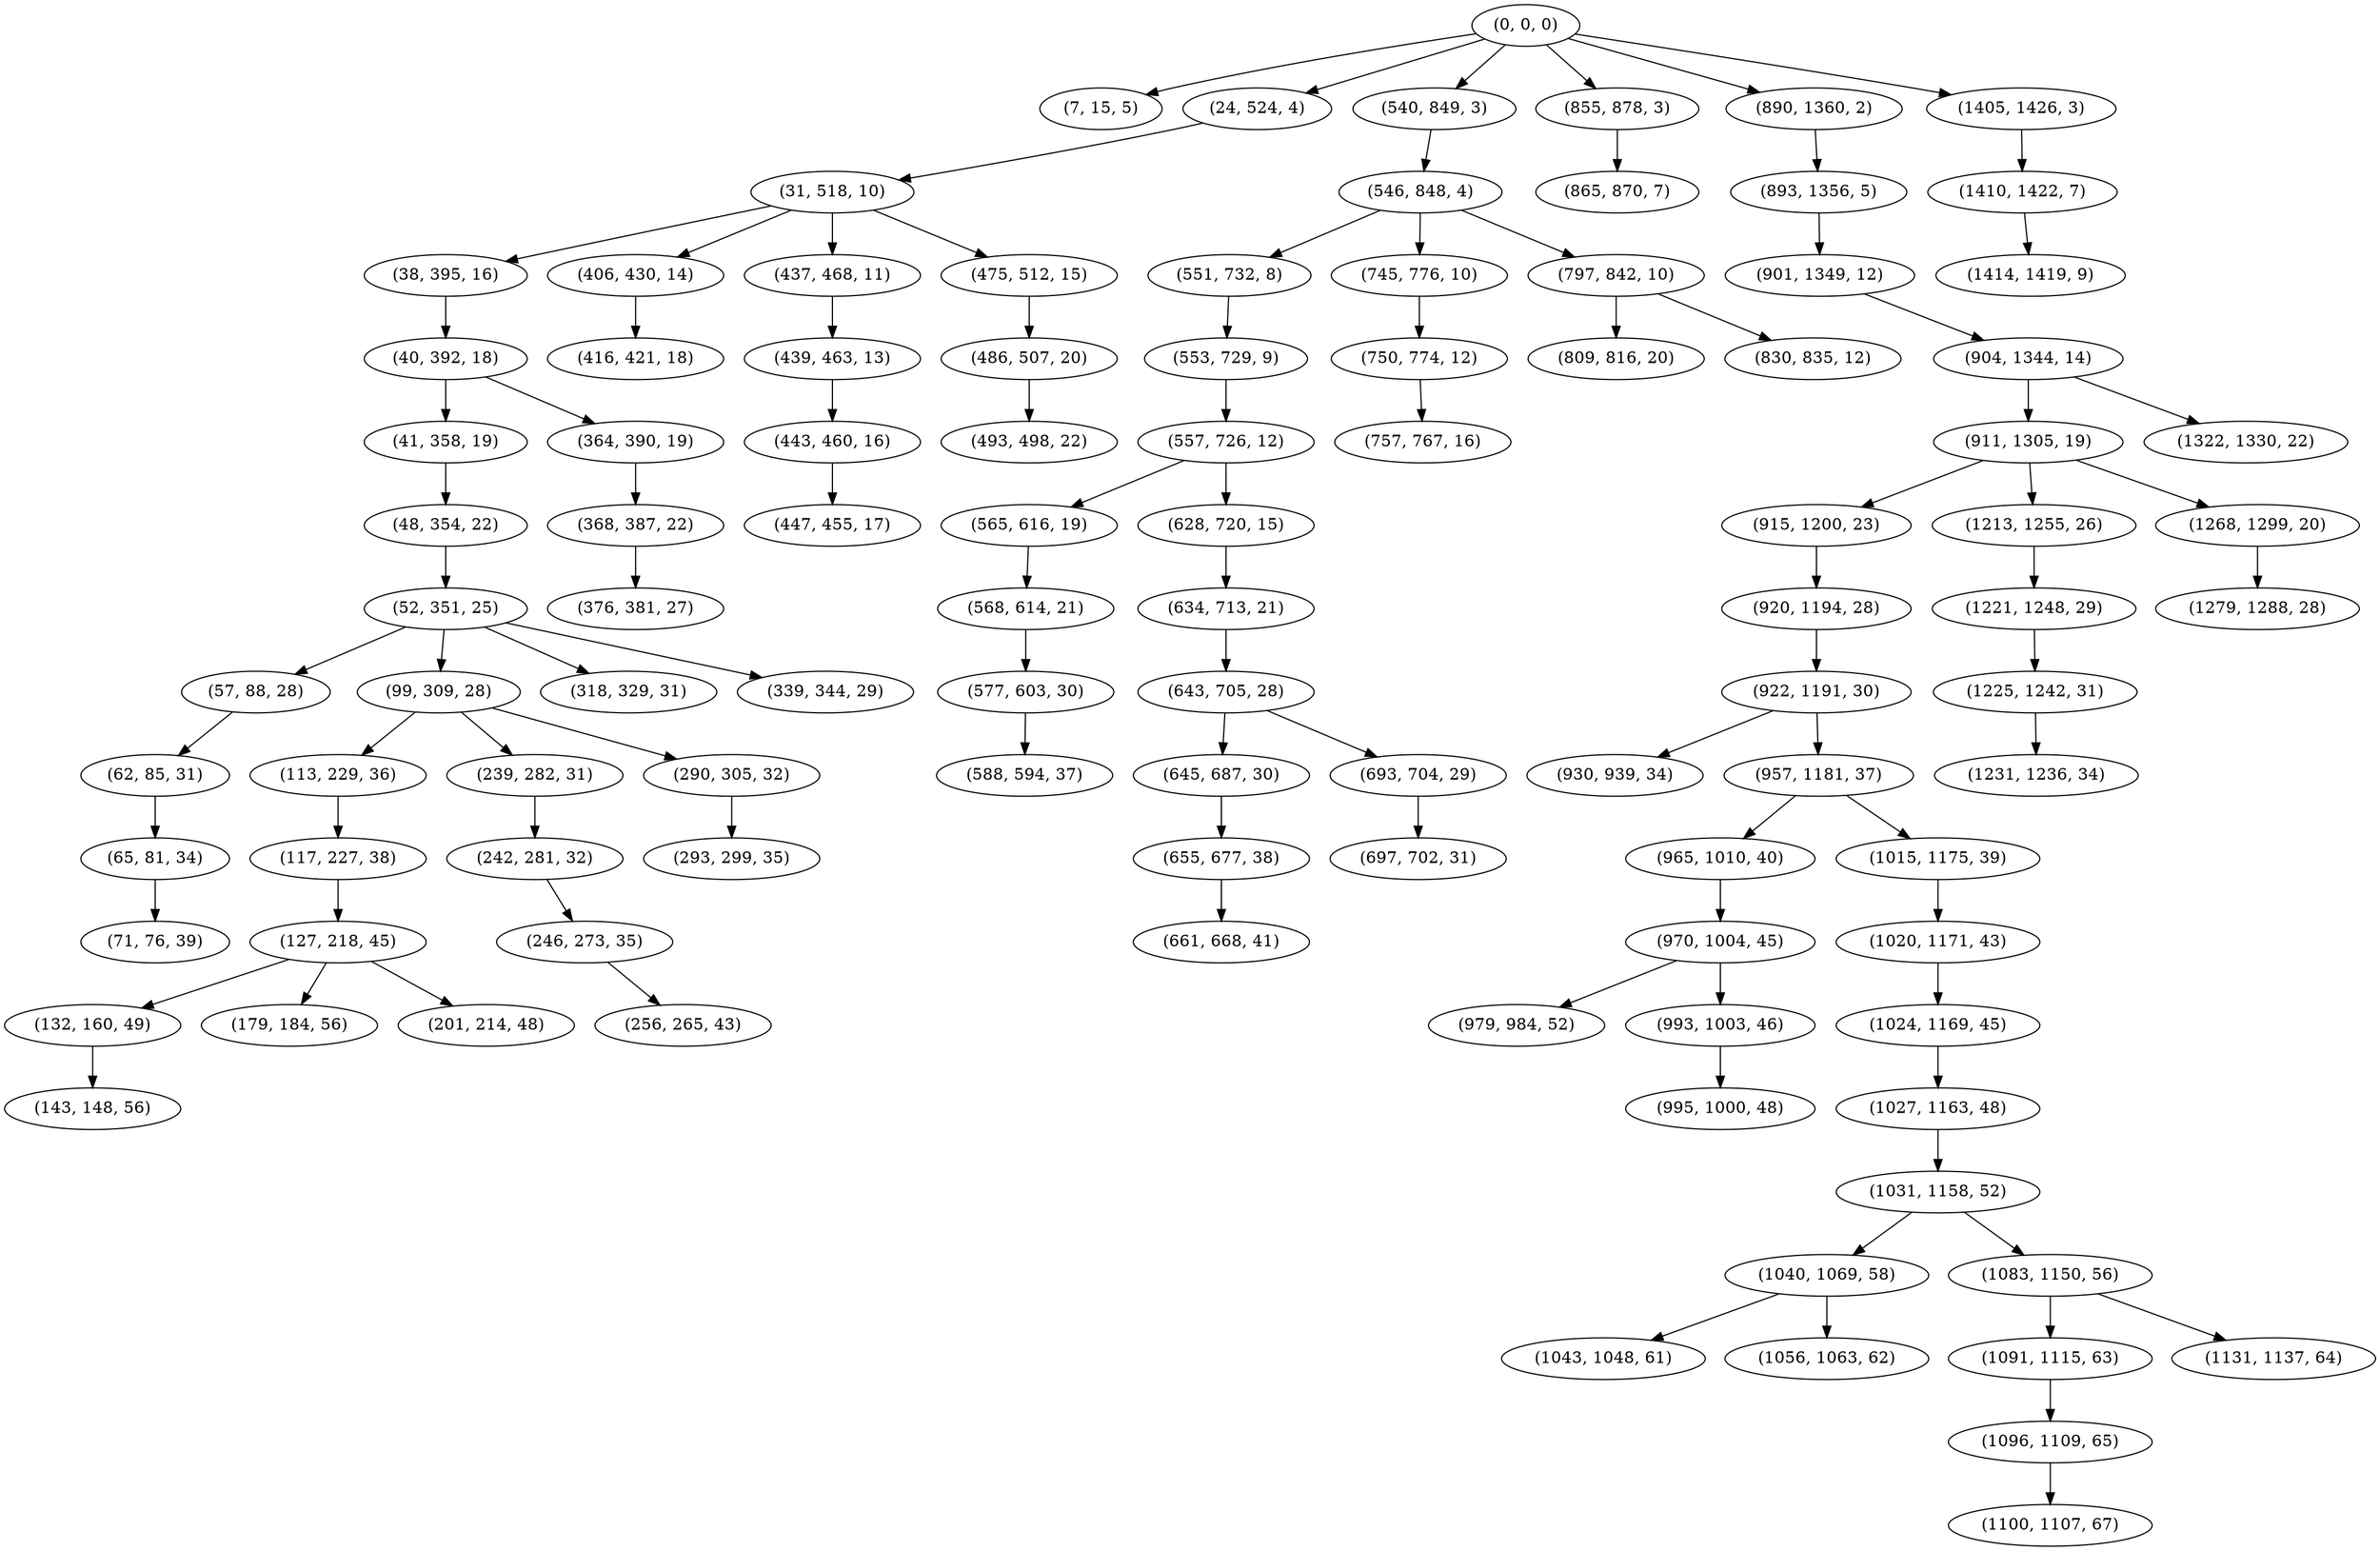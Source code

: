 digraph tree {
    "(0, 0, 0)";
    "(7, 15, 5)";
    "(24, 524, 4)";
    "(31, 518, 10)";
    "(38, 395, 16)";
    "(40, 392, 18)";
    "(41, 358, 19)";
    "(48, 354, 22)";
    "(52, 351, 25)";
    "(57, 88, 28)";
    "(62, 85, 31)";
    "(65, 81, 34)";
    "(71, 76, 39)";
    "(99, 309, 28)";
    "(113, 229, 36)";
    "(117, 227, 38)";
    "(127, 218, 45)";
    "(132, 160, 49)";
    "(143, 148, 56)";
    "(179, 184, 56)";
    "(201, 214, 48)";
    "(239, 282, 31)";
    "(242, 281, 32)";
    "(246, 273, 35)";
    "(256, 265, 43)";
    "(290, 305, 32)";
    "(293, 299, 35)";
    "(318, 329, 31)";
    "(339, 344, 29)";
    "(364, 390, 19)";
    "(368, 387, 22)";
    "(376, 381, 27)";
    "(406, 430, 14)";
    "(416, 421, 18)";
    "(437, 468, 11)";
    "(439, 463, 13)";
    "(443, 460, 16)";
    "(447, 455, 17)";
    "(475, 512, 15)";
    "(486, 507, 20)";
    "(493, 498, 22)";
    "(540, 849, 3)";
    "(546, 848, 4)";
    "(551, 732, 8)";
    "(553, 729, 9)";
    "(557, 726, 12)";
    "(565, 616, 19)";
    "(568, 614, 21)";
    "(577, 603, 30)";
    "(588, 594, 37)";
    "(628, 720, 15)";
    "(634, 713, 21)";
    "(643, 705, 28)";
    "(645, 687, 30)";
    "(655, 677, 38)";
    "(661, 668, 41)";
    "(693, 704, 29)";
    "(697, 702, 31)";
    "(745, 776, 10)";
    "(750, 774, 12)";
    "(757, 767, 16)";
    "(797, 842, 10)";
    "(809, 816, 20)";
    "(830, 835, 12)";
    "(855, 878, 3)";
    "(865, 870, 7)";
    "(890, 1360, 2)";
    "(893, 1356, 5)";
    "(901, 1349, 12)";
    "(904, 1344, 14)";
    "(911, 1305, 19)";
    "(915, 1200, 23)";
    "(920, 1194, 28)";
    "(922, 1191, 30)";
    "(930, 939, 34)";
    "(957, 1181, 37)";
    "(965, 1010, 40)";
    "(970, 1004, 45)";
    "(979, 984, 52)";
    "(993, 1003, 46)";
    "(995, 1000, 48)";
    "(1015, 1175, 39)";
    "(1020, 1171, 43)";
    "(1024, 1169, 45)";
    "(1027, 1163, 48)";
    "(1031, 1158, 52)";
    "(1040, 1069, 58)";
    "(1043, 1048, 61)";
    "(1056, 1063, 62)";
    "(1083, 1150, 56)";
    "(1091, 1115, 63)";
    "(1096, 1109, 65)";
    "(1100, 1107, 67)";
    "(1131, 1137, 64)";
    "(1213, 1255, 26)";
    "(1221, 1248, 29)";
    "(1225, 1242, 31)";
    "(1231, 1236, 34)";
    "(1268, 1299, 20)";
    "(1279, 1288, 28)";
    "(1322, 1330, 22)";
    "(1405, 1426, 3)";
    "(1410, 1422, 7)";
    "(1414, 1419, 9)";
    "(0, 0, 0)" -> "(7, 15, 5)";
    "(0, 0, 0)" -> "(24, 524, 4)";
    "(0, 0, 0)" -> "(540, 849, 3)";
    "(0, 0, 0)" -> "(855, 878, 3)";
    "(0, 0, 0)" -> "(890, 1360, 2)";
    "(0, 0, 0)" -> "(1405, 1426, 3)";
    "(24, 524, 4)" -> "(31, 518, 10)";
    "(31, 518, 10)" -> "(38, 395, 16)";
    "(31, 518, 10)" -> "(406, 430, 14)";
    "(31, 518, 10)" -> "(437, 468, 11)";
    "(31, 518, 10)" -> "(475, 512, 15)";
    "(38, 395, 16)" -> "(40, 392, 18)";
    "(40, 392, 18)" -> "(41, 358, 19)";
    "(40, 392, 18)" -> "(364, 390, 19)";
    "(41, 358, 19)" -> "(48, 354, 22)";
    "(48, 354, 22)" -> "(52, 351, 25)";
    "(52, 351, 25)" -> "(57, 88, 28)";
    "(52, 351, 25)" -> "(99, 309, 28)";
    "(52, 351, 25)" -> "(318, 329, 31)";
    "(52, 351, 25)" -> "(339, 344, 29)";
    "(57, 88, 28)" -> "(62, 85, 31)";
    "(62, 85, 31)" -> "(65, 81, 34)";
    "(65, 81, 34)" -> "(71, 76, 39)";
    "(99, 309, 28)" -> "(113, 229, 36)";
    "(99, 309, 28)" -> "(239, 282, 31)";
    "(99, 309, 28)" -> "(290, 305, 32)";
    "(113, 229, 36)" -> "(117, 227, 38)";
    "(117, 227, 38)" -> "(127, 218, 45)";
    "(127, 218, 45)" -> "(132, 160, 49)";
    "(127, 218, 45)" -> "(179, 184, 56)";
    "(127, 218, 45)" -> "(201, 214, 48)";
    "(132, 160, 49)" -> "(143, 148, 56)";
    "(239, 282, 31)" -> "(242, 281, 32)";
    "(242, 281, 32)" -> "(246, 273, 35)";
    "(246, 273, 35)" -> "(256, 265, 43)";
    "(290, 305, 32)" -> "(293, 299, 35)";
    "(364, 390, 19)" -> "(368, 387, 22)";
    "(368, 387, 22)" -> "(376, 381, 27)";
    "(406, 430, 14)" -> "(416, 421, 18)";
    "(437, 468, 11)" -> "(439, 463, 13)";
    "(439, 463, 13)" -> "(443, 460, 16)";
    "(443, 460, 16)" -> "(447, 455, 17)";
    "(475, 512, 15)" -> "(486, 507, 20)";
    "(486, 507, 20)" -> "(493, 498, 22)";
    "(540, 849, 3)" -> "(546, 848, 4)";
    "(546, 848, 4)" -> "(551, 732, 8)";
    "(546, 848, 4)" -> "(745, 776, 10)";
    "(546, 848, 4)" -> "(797, 842, 10)";
    "(551, 732, 8)" -> "(553, 729, 9)";
    "(553, 729, 9)" -> "(557, 726, 12)";
    "(557, 726, 12)" -> "(565, 616, 19)";
    "(557, 726, 12)" -> "(628, 720, 15)";
    "(565, 616, 19)" -> "(568, 614, 21)";
    "(568, 614, 21)" -> "(577, 603, 30)";
    "(577, 603, 30)" -> "(588, 594, 37)";
    "(628, 720, 15)" -> "(634, 713, 21)";
    "(634, 713, 21)" -> "(643, 705, 28)";
    "(643, 705, 28)" -> "(645, 687, 30)";
    "(643, 705, 28)" -> "(693, 704, 29)";
    "(645, 687, 30)" -> "(655, 677, 38)";
    "(655, 677, 38)" -> "(661, 668, 41)";
    "(693, 704, 29)" -> "(697, 702, 31)";
    "(745, 776, 10)" -> "(750, 774, 12)";
    "(750, 774, 12)" -> "(757, 767, 16)";
    "(797, 842, 10)" -> "(809, 816, 20)";
    "(797, 842, 10)" -> "(830, 835, 12)";
    "(855, 878, 3)" -> "(865, 870, 7)";
    "(890, 1360, 2)" -> "(893, 1356, 5)";
    "(893, 1356, 5)" -> "(901, 1349, 12)";
    "(901, 1349, 12)" -> "(904, 1344, 14)";
    "(904, 1344, 14)" -> "(911, 1305, 19)";
    "(904, 1344, 14)" -> "(1322, 1330, 22)";
    "(911, 1305, 19)" -> "(915, 1200, 23)";
    "(911, 1305, 19)" -> "(1213, 1255, 26)";
    "(911, 1305, 19)" -> "(1268, 1299, 20)";
    "(915, 1200, 23)" -> "(920, 1194, 28)";
    "(920, 1194, 28)" -> "(922, 1191, 30)";
    "(922, 1191, 30)" -> "(930, 939, 34)";
    "(922, 1191, 30)" -> "(957, 1181, 37)";
    "(957, 1181, 37)" -> "(965, 1010, 40)";
    "(957, 1181, 37)" -> "(1015, 1175, 39)";
    "(965, 1010, 40)" -> "(970, 1004, 45)";
    "(970, 1004, 45)" -> "(979, 984, 52)";
    "(970, 1004, 45)" -> "(993, 1003, 46)";
    "(993, 1003, 46)" -> "(995, 1000, 48)";
    "(1015, 1175, 39)" -> "(1020, 1171, 43)";
    "(1020, 1171, 43)" -> "(1024, 1169, 45)";
    "(1024, 1169, 45)" -> "(1027, 1163, 48)";
    "(1027, 1163, 48)" -> "(1031, 1158, 52)";
    "(1031, 1158, 52)" -> "(1040, 1069, 58)";
    "(1031, 1158, 52)" -> "(1083, 1150, 56)";
    "(1040, 1069, 58)" -> "(1043, 1048, 61)";
    "(1040, 1069, 58)" -> "(1056, 1063, 62)";
    "(1083, 1150, 56)" -> "(1091, 1115, 63)";
    "(1083, 1150, 56)" -> "(1131, 1137, 64)";
    "(1091, 1115, 63)" -> "(1096, 1109, 65)";
    "(1096, 1109, 65)" -> "(1100, 1107, 67)";
    "(1213, 1255, 26)" -> "(1221, 1248, 29)";
    "(1221, 1248, 29)" -> "(1225, 1242, 31)";
    "(1225, 1242, 31)" -> "(1231, 1236, 34)";
    "(1268, 1299, 20)" -> "(1279, 1288, 28)";
    "(1405, 1426, 3)" -> "(1410, 1422, 7)";
    "(1410, 1422, 7)" -> "(1414, 1419, 9)";
}
